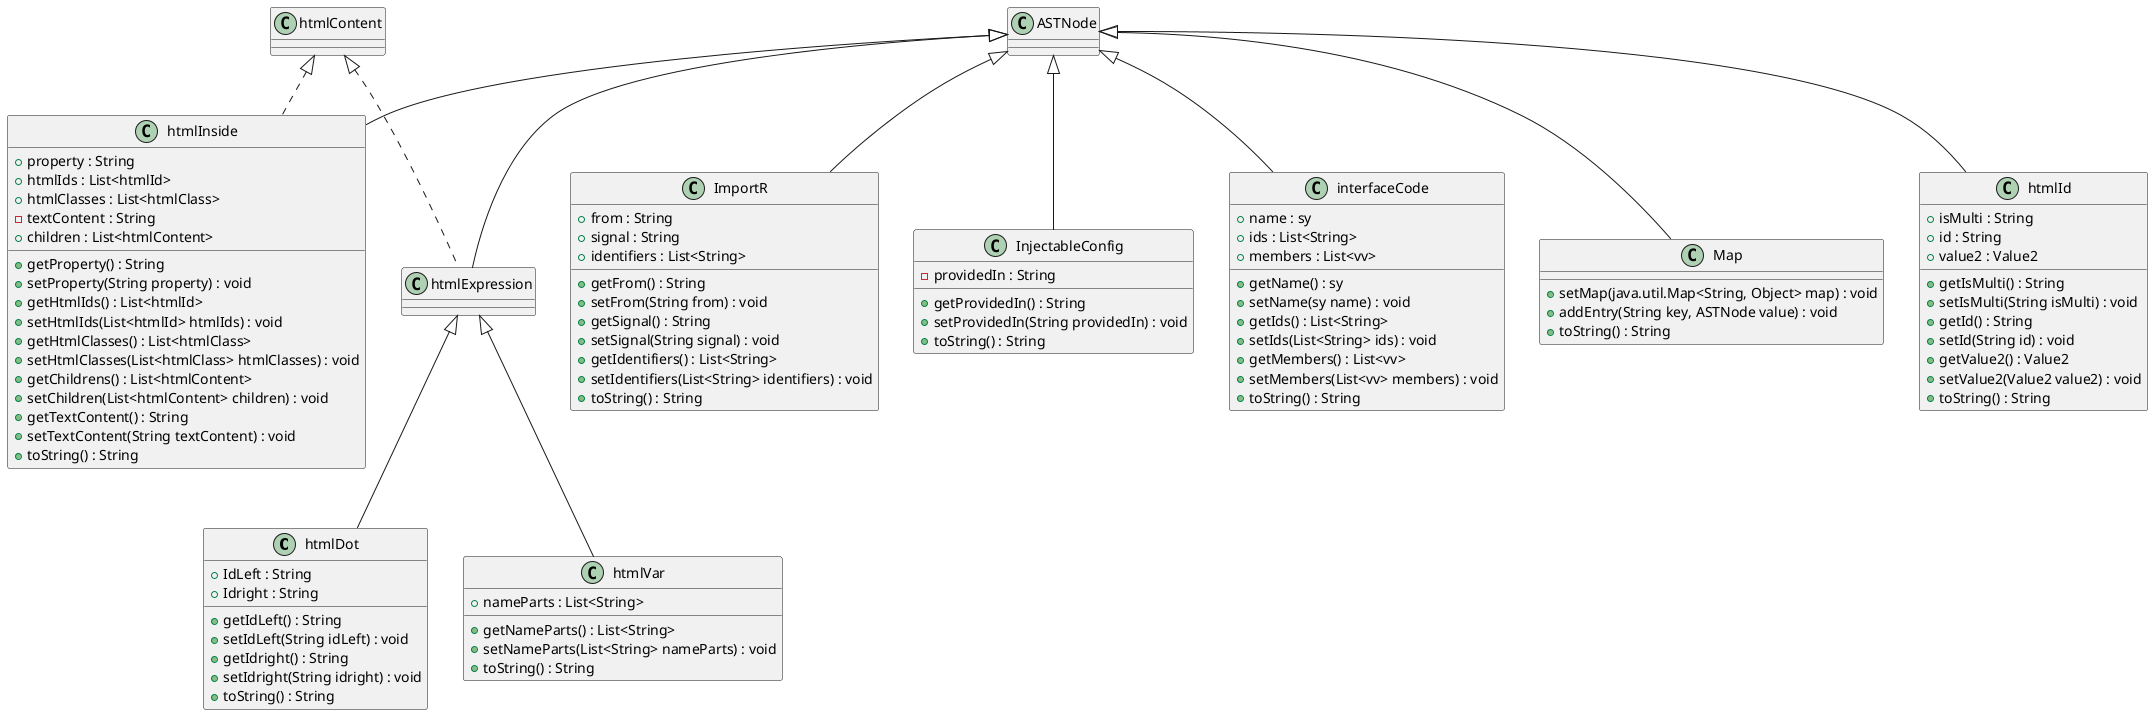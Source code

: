 @startuml
class htmlDot {
    + IdLeft : String
    + Idright : String
    + getIdLeft() : String
    + setIdLeft(String idLeft) : void
    + getIdright() : String
    + setIdright(String idright) : void
    + toString() : String
}
htmlExpression <|-- htmlDot
class htmlExpression {
}
ASTNode <|-- htmlExpression
htmlContent <|.. htmlExpression
class htmlId {
    + isMulti : String
    + id : String
    + value2 : Value2
    + getIsMulti() : String
    + setIsMulti(String isMulti) : void
    + getId() : String
    + setId(String id) : void
    + getValue2() : Value2
    + setValue2(Value2 value2) : void
    + toString() : String
}
ASTNode <|-- htmlId
class htmlInside {
    + property : String
    + htmlIds : List<htmlId>
    + htmlClasses : List<htmlClass>
    - textContent : String
    + children : List<htmlContent>
    + getProperty() : String
    + setProperty(String property) : void
    + getHtmlIds() : List<htmlId>
    + setHtmlIds(List<htmlId> htmlIds) : void
    + getHtmlClasses() : List<htmlClass>
    + setHtmlClasses(List<htmlClass> htmlClasses) : void
    + getChildrens() : List<htmlContent>
    + setChildren(List<htmlContent> children) : void
    + getTextContent() : String
    + setTextContent(String textContent) : void
    + toString() : String
}
ASTNode <|-- htmlInside
htmlContent <|.. htmlInside
class htmlVar {
    + nameParts : List<String>
    + getNameParts() : List<String>
    + setNameParts(List<String> nameParts) : void
    + toString() : String
}
htmlExpression <|-- htmlVar
class ImportR {
    + from : String
    + signal : String
    + identifiers : List<String>
    + getFrom() : String
    + setFrom(String from) : void
    + getSignal() : String
    + setSignal(String signal) : void
    + getIdentifiers() : List<String>
    + setIdentifiers(List<String> identifiers) : void
    + toString() : String
}
ASTNode <|-- ImportR
class InjectableConfig {
    - providedIn : String
    + getProvidedIn() : String
    + setProvidedIn(String providedIn) : void
    + toString() : String
}
ASTNode <|-- InjectableConfig
class interfaceCode {
    + name : sy
    + ids : List<String>
    + members : List<vv>
    + getName() : sy
    + setName(sy name) : void
    + getIds() : List<String>
    + setIds(List<String> ids) : void
    + getMembers() : List<vv>
    + setMembers(List<vv> members) : void
    + toString() : String
}
ASTNode <|-- interfaceCode
class Map {
    + setMap(java.util.Map<String, Object> map) : void
    + addEntry(String key, ASTNode value) : void
    + toString() : String
}
ASTNode <|-- Map
@enduml

